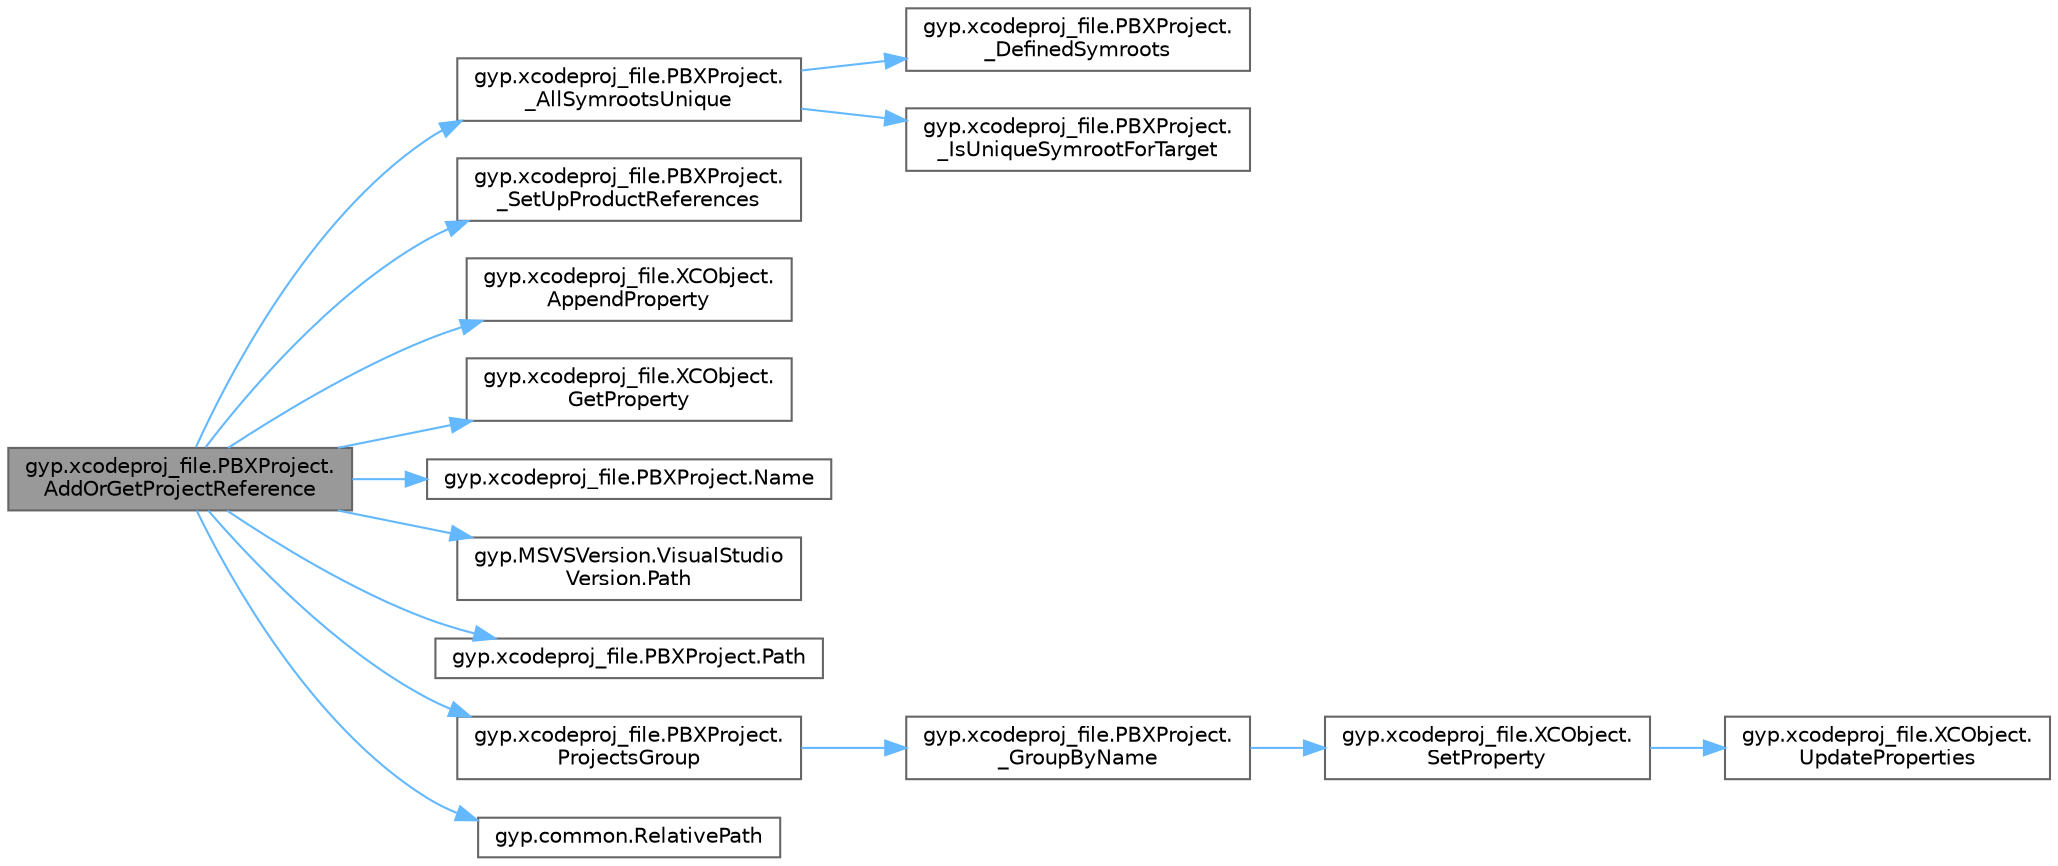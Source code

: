 digraph "gyp.xcodeproj_file.PBXProject.AddOrGetProjectReference"
{
 // LATEX_PDF_SIZE
  bgcolor="transparent";
  edge [fontname=Helvetica,fontsize=10,labelfontname=Helvetica,labelfontsize=10];
  node [fontname=Helvetica,fontsize=10,shape=box,height=0.2,width=0.4];
  rankdir="LR";
  Node1 [id="Node000001",label="gyp.xcodeproj_file.PBXProject.\lAddOrGetProjectReference",height=0.2,width=0.4,color="gray40", fillcolor="grey60", style="filled", fontcolor="black",tooltip=" "];
  Node1 -> Node2 [id="edge15_Node000001_Node000002",color="steelblue1",style="solid",tooltip=" "];
  Node2 [id="Node000002",label="gyp.xcodeproj_file.PBXProject.\l_AllSymrootsUnique",height=0.2,width=0.4,color="grey40", fillcolor="white", style="filled",URL="$classgyp_1_1xcodeproj__file_1_1_p_b_x_project.html#a384cb1231ef3167d68dcc0e242ad0f5b",tooltip=" "];
  Node2 -> Node3 [id="edge16_Node000002_Node000003",color="steelblue1",style="solid",tooltip=" "];
  Node3 [id="Node000003",label="gyp.xcodeproj_file.PBXProject.\l_DefinedSymroots",height=0.2,width=0.4,color="grey40", fillcolor="white", style="filled",URL="$classgyp_1_1xcodeproj__file_1_1_p_b_x_project.html#ad72c78093a5f979b32253e4e3d6d74a2",tooltip=" "];
  Node2 -> Node4 [id="edge17_Node000002_Node000004",color="steelblue1",style="solid",tooltip=" "];
  Node4 [id="Node000004",label="gyp.xcodeproj_file.PBXProject.\l_IsUniqueSymrootForTarget",height=0.2,width=0.4,color="grey40", fillcolor="white", style="filled",URL="$classgyp_1_1xcodeproj__file_1_1_p_b_x_project.html#a4fa2107bd008ca58113be64067a82c09",tooltip=" "];
  Node1 -> Node5 [id="edge18_Node000001_Node000005",color="steelblue1",style="solid",tooltip=" "];
  Node5 [id="Node000005",label="gyp.xcodeproj_file.PBXProject.\l_SetUpProductReferences",height=0.2,width=0.4,color="grey40", fillcolor="white", style="filled",URL="$classgyp_1_1xcodeproj__file_1_1_p_b_x_project.html#a90b182fff540b0fcb88306c53be1634b",tooltip=" "];
  Node1 -> Node6 [id="edge19_Node000001_Node000006",color="steelblue1",style="solid",tooltip=" "];
  Node6 [id="Node000006",label="gyp.xcodeproj_file.XCObject.\lAppendProperty",height=0.2,width=0.4,color="grey40", fillcolor="white", style="filled",URL="$classgyp_1_1xcodeproj__file_1_1_x_c_object.html#ae258a271dd3d236df2810eed291ed7ff",tooltip=" "];
  Node1 -> Node7 [id="edge20_Node000001_Node000007",color="steelblue1",style="solid",tooltip=" "];
  Node7 [id="Node000007",label="gyp.xcodeproj_file.XCObject.\lGetProperty",height=0.2,width=0.4,color="grey40", fillcolor="white", style="filled",URL="$classgyp_1_1xcodeproj__file_1_1_x_c_object.html#addfca29f7fb6342cad4d68ddb9d8fa1e",tooltip=" "];
  Node1 -> Node8 [id="edge21_Node000001_Node000008",color="steelblue1",style="solid",tooltip=" "];
  Node8 [id="Node000008",label="gyp.xcodeproj_file.PBXProject.Name",height=0.2,width=0.4,color="grey40", fillcolor="white", style="filled",URL="$classgyp_1_1xcodeproj__file_1_1_p_b_x_project.html#a5990abf19d8c26f11b114b527316acf8",tooltip=" "];
  Node1 -> Node9 [id="edge22_Node000001_Node000009",color="steelblue1",style="solid",tooltip=" "];
  Node9 [id="Node000009",label="gyp.MSVSVersion.VisualStudio\lVersion.Path",height=0.2,width=0.4,color="grey40", fillcolor="white", style="filled",URL="$classgyp_1_1_m_s_v_s_version_1_1_visual_studio_version.html#a9100a81e95aee55e638f53e2de62741c",tooltip=" "];
  Node1 -> Node10 [id="edge23_Node000001_Node000010",color="steelblue1",style="solid",tooltip=" "];
  Node10 [id="Node000010",label="gyp.xcodeproj_file.PBXProject.Path",height=0.2,width=0.4,color="grey40", fillcolor="white", style="filled",URL="$classgyp_1_1xcodeproj__file_1_1_p_b_x_project.html#aee7156c620bbd0ccd824b668e4a367f6",tooltip=" "];
  Node1 -> Node11 [id="edge24_Node000001_Node000011",color="steelblue1",style="solid",tooltip=" "];
  Node11 [id="Node000011",label="gyp.xcodeproj_file.PBXProject.\lProjectsGroup",height=0.2,width=0.4,color="grey40", fillcolor="white", style="filled",URL="$classgyp_1_1xcodeproj__file_1_1_p_b_x_project.html#a292c0b56bdd2fc1a03a3a558df5a1c1f",tooltip=" "];
  Node11 -> Node12 [id="edge25_Node000011_Node000012",color="steelblue1",style="solid",tooltip=" "];
  Node12 [id="Node000012",label="gyp.xcodeproj_file.PBXProject.\l_GroupByName",height=0.2,width=0.4,color="grey40", fillcolor="white", style="filled",URL="$classgyp_1_1xcodeproj__file_1_1_p_b_x_project.html#aee487e8e3dc0b6a6b43adc61d6d03cae",tooltip=" "];
  Node12 -> Node13 [id="edge26_Node000012_Node000013",color="steelblue1",style="solid",tooltip=" "];
  Node13 [id="Node000013",label="gyp.xcodeproj_file.XCObject.\lSetProperty",height=0.2,width=0.4,color="grey40", fillcolor="white", style="filled",URL="$classgyp_1_1xcodeproj__file_1_1_x_c_object.html#a58a15b88c65f21660b72bfea0d7088c8",tooltip=" "];
  Node13 -> Node14 [id="edge27_Node000013_Node000014",color="steelblue1",style="solid",tooltip=" "];
  Node14 [id="Node000014",label="gyp.xcodeproj_file.XCObject.\lUpdateProperties",height=0.2,width=0.4,color="grey40", fillcolor="white", style="filled",URL="$classgyp_1_1xcodeproj__file_1_1_x_c_object.html#a7f5c612aa82994a7844d4a64579ae598",tooltip=" "];
  Node1 -> Node15 [id="edge28_Node000001_Node000015",color="steelblue1",style="solid",tooltip=" "];
  Node15 [id="Node000015",label="gyp.common.RelativePath",height=0.2,width=0.4,color="grey40", fillcolor="white", style="filled",URL="$namespacegyp_1_1common.html#a8533ebdd9774c22ee7f7450c54239796",tooltip=" "];
}
